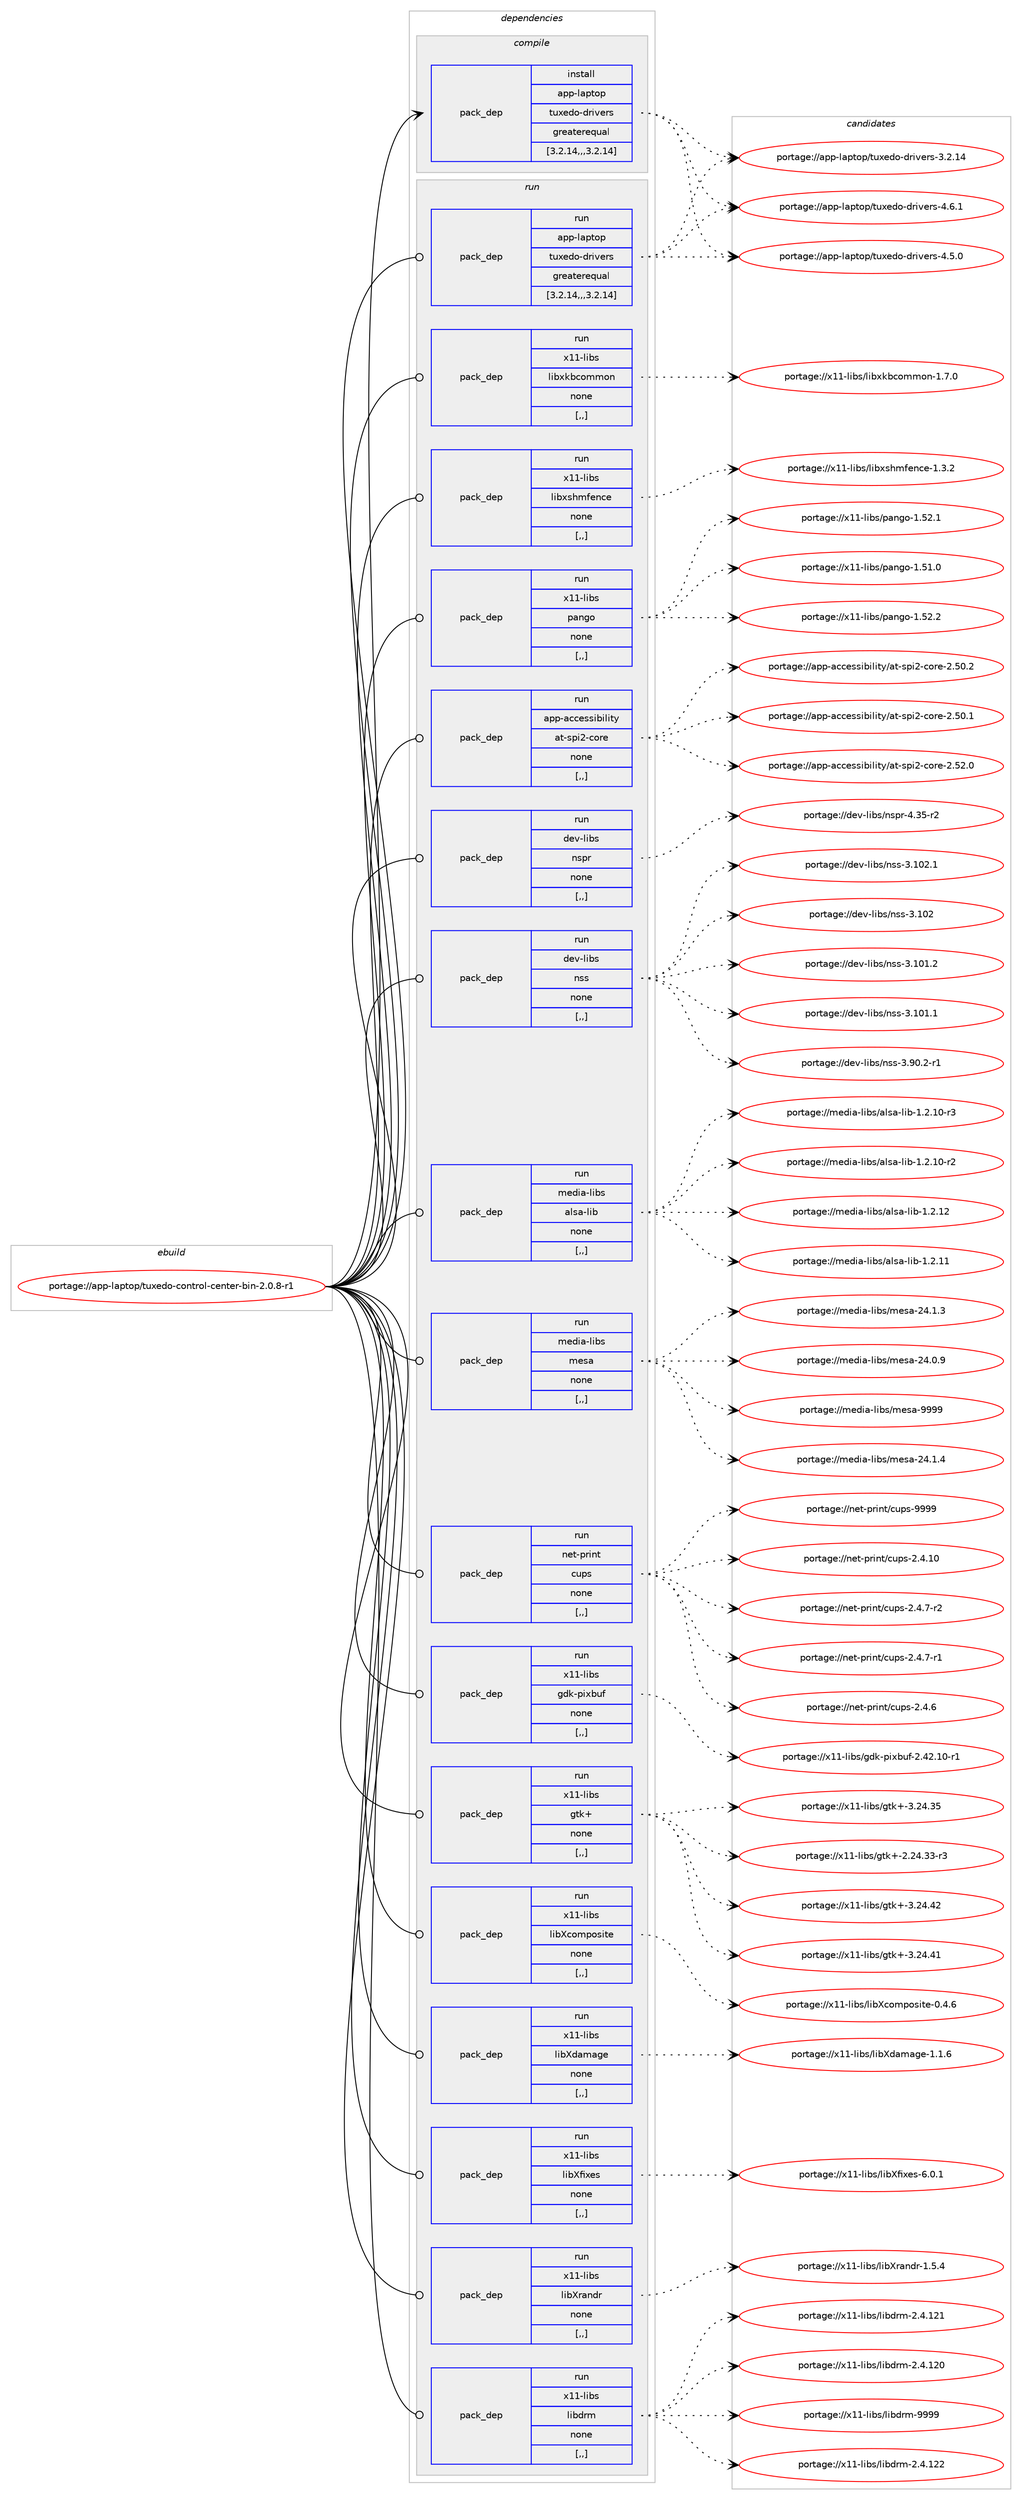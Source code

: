 digraph prolog {

# *************
# Graph options
# *************

newrank=true;
concentrate=true;
compound=true;
graph [rankdir=LR,fontname=Helvetica,fontsize=10,ranksep=1.5];#, ranksep=2.5, nodesep=0.2];
edge  [arrowhead=vee];
node  [fontname=Helvetica,fontsize=10];

# **********
# The ebuild
# **********

subgraph cluster_leftcol {
color=gray;
label=<<i>ebuild</i>>;
id [label="portage://app-laptop/tuxedo-control-center-bin-2.0.8-r1", color=red, width=4, href="../app-laptop/tuxedo-control-center-bin-2.0.8-r1.svg"];
}

# ****************
# The dependencies
# ****************

subgraph cluster_midcol {
color=gray;
label=<<i>dependencies</i>>;
subgraph cluster_compile {
fillcolor="#eeeeee";
style=filled;
label=<<i>compile</i>>;
subgraph pack27361 {
dependency39115 [label=<<TABLE BORDER="0" CELLBORDER="1" CELLSPACING="0" CELLPADDING="4" WIDTH="220"><TR><TD ROWSPAN="6" CELLPADDING="30">pack_dep</TD></TR><TR><TD WIDTH="110">install</TD></TR><TR><TD>app-laptop</TD></TR><TR><TD>tuxedo-drivers</TD></TR><TR><TD>greaterequal</TD></TR><TR><TD>[3.2.14,,,3.2.14]</TD></TR></TABLE>>, shape=none, color=blue];
}
id:e -> dependency39115:w [weight=20,style="solid",arrowhead="vee"];
}
subgraph cluster_compileandrun {
fillcolor="#eeeeee";
style=filled;
label=<<i>compile and run</i>>;
}
subgraph cluster_run {
fillcolor="#eeeeee";
style=filled;
label=<<i>run</i>>;
subgraph pack27362 {
dependency39116 [label=<<TABLE BORDER="0" CELLBORDER="1" CELLSPACING="0" CELLPADDING="4" WIDTH="220"><TR><TD ROWSPAN="6" CELLPADDING="30">pack_dep</TD></TR><TR><TD WIDTH="110">run</TD></TR><TR><TD>app-accessibility</TD></TR><TR><TD>at-spi2-core</TD></TR><TR><TD>none</TD></TR><TR><TD>[,,]</TD></TR></TABLE>>, shape=none, color=blue];
}
id:e -> dependency39116:w [weight=20,style="solid",arrowhead="odot"];
subgraph pack27363 {
dependency39117 [label=<<TABLE BORDER="0" CELLBORDER="1" CELLSPACING="0" CELLPADDING="4" WIDTH="220"><TR><TD ROWSPAN="6" CELLPADDING="30">pack_dep</TD></TR><TR><TD WIDTH="110">run</TD></TR><TR><TD>app-laptop</TD></TR><TR><TD>tuxedo-drivers</TD></TR><TR><TD>greaterequal</TD></TR><TR><TD>[3.2.14,,,3.2.14]</TD></TR></TABLE>>, shape=none, color=blue];
}
id:e -> dependency39117:w [weight=20,style="solid",arrowhead="odot"];
subgraph pack27364 {
dependency39118 [label=<<TABLE BORDER="0" CELLBORDER="1" CELLSPACING="0" CELLPADDING="4" WIDTH="220"><TR><TD ROWSPAN="6" CELLPADDING="30">pack_dep</TD></TR><TR><TD WIDTH="110">run</TD></TR><TR><TD>dev-libs</TD></TR><TR><TD>nspr</TD></TR><TR><TD>none</TD></TR><TR><TD>[,,]</TD></TR></TABLE>>, shape=none, color=blue];
}
id:e -> dependency39118:w [weight=20,style="solid",arrowhead="odot"];
subgraph pack27365 {
dependency39119 [label=<<TABLE BORDER="0" CELLBORDER="1" CELLSPACING="0" CELLPADDING="4" WIDTH="220"><TR><TD ROWSPAN="6" CELLPADDING="30">pack_dep</TD></TR><TR><TD WIDTH="110">run</TD></TR><TR><TD>dev-libs</TD></TR><TR><TD>nss</TD></TR><TR><TD>none</TD></TR><TR><TD>[,,]</TD></TR></TABLE>>, shape=none, color=blue];
}
id:e -> dependency39119:w [weight=20,style="solid",arrowhead="odot"];
subgraph pack27366 {
dependency39120 [label=<<TABLE BORDER="0" CELLBORDER="1" CELLSPACING="0" CELLPADDING="4" WIDTH="220"><TR><TD ROWSPAN="6" CELLPADDING="30">pack_dep</TD></TR><TR><TD WIDTH="110">run</TD></TR><TR><TD>media-libs</TD></TR><TR><TD>alsa-lib</TD></TR><TR><TD>none</TD></TR><TR><TD>[,,]</TD></TR></TABLE>>, shape=none, color=blue];
}
id:e -> dependency39120:w [weight=20,style="solid",arrowhead="odot"];
subgraph pack27367 {
dependency39121 [label=<<TABLE BORDER="0" CELLBORDER="1" CELLSPACING="0" CELLPADDING="4" WIDTH="220"><TR><TD ROWSPAN="6" CELLPADDING="30">pack_dep</TD></TR><TR><TD WIDTH="110">run</TD></TR><TR><TD>media-libs</TD></TR><TR><TD>mesa</TD></TR><TR><TD>none</TD></TR><TR><TD>[,,]</TD></TR></TABLE>>, shape=none, color=blue];
}
id:e -> dependency39121:w [weight=20,style="solid",arrowhead="odot"];
subgraph pack27368 {
dependency39122 [label=<<TABLE BORDER="0" CELLBORDER="1" CELLSPACING="0" CELLPADDING="4" WIDTH="220"><TR><TD ROWSPAN="6" CELLPADDING="30">pack_dep</TD></TR><TR><TD WIDTH="110">run</TD></TR><TR><TD>net-print</TD></TR><TR><TD>cups</TD></TR><TR><TD>none</TD></TR><TR><TD>[,,]</TD></TR></TABLE>>, shape=none, color=blue];
}
id:e -> dependency39122:w [weight=20,style="solid",arrowhead="odot"];
subgraph pack27369 {
dependency39123 [label=<<TABLE BORDER="0" CELLBORDER="1" CELLSPACING="0" CELLPADDING="4" WIDTH="220"><TR><TD ROWSPAN="6" CELLPADDING="30">pack_dep</TD></TR><TR><TD WIDTH="110">run</TD></TR><TR><TD>x11-libs</TD></TR><TR><TD>gdk-pixbuf</TD></TR><TR><TD>none</TD></TR><TR><TD>[,,]</TD></TR></TABLE>>, shape=none, color=blue];
}
id:e -> dependency39123:w [weight=20,style="solid",arrowhead="odot"];
subgraph pack27370 {
dependency39124 [label=<<TABLE BORDER="0" CELLBORDER="1" CELLSPACING="0" CELLPADDING="4" WIDTH="220"><TR><TD ROWSPAN="6" CELLPADDING="30">pack_dep</TD></TR><TR><TD WIDTH="110">run</TD></TR><TR><TD>x11-libs</TD></TR><TR><TD>gtk+</TD></TR><TR><TD>none</TD></TR><TR><TD>[,,]</TD></TR></TABLE>>, shape=none, color=blue];
}
id:e -> dependency39124:w [weight=20,style="solid",arrowhead="odot"];
subgraph pack27371 {
dependency39125 [label=<<TABLE BORDER="0" CELLBORDER="1" CELLSPACING="0" CELLPADDING="4" WIDTH="220"><TR><TD ROWSPAN="6" CELLPADDING="30">pack_dep</TD></TR><TR><TD WIDTH="110">run</TD></TR><TR><TD>x11-libs</TD></TR><TR><TD>libXcomposite</TD></TR><TR><TD>none</TD></TR><TR><TD>[,,]</TD></TR></TABLE>>, shape=none, color=blue];
}
id:e -> dependency39125:w [weight=20,style="solid",arrowhead="odot"];
subgraph pack27372 {
dependency39126 [label=<<TABLE BORDER="0" CELLBORDER="1" CELLSPACING="0" CELLPADDING="4" WIDTH="220"><TR><TD ROWSPAN="6" CELLPADDING="30">pack_dep</TD></TR><TR><TD WIDTH="110">run</TD></TR><TR><TD>x11-libs</TD></TR><TR><TD>libXdamage</TD></TR><TR><TD>none</TD></TR><TR><TD>[,,]</TD></TR></TABLE>>, shape=none, color=blue];
}
id:e -> dependency39126:w [weight=20,style="solid",arrowhead="odot"];
subgraph pack27373 {
dependency39127 [label=<<TABLE BORDER="0" CELLBORDER="1" CELLSPACING="0" CELLPADDING="4" WIDTH="220"><TR><TD ROWSPAN="6" CELLPADDING="30">pack_dep</TD></TR><TR><TD WIDTH="110">run</TD></TR><TR><TD>x11-libs</TD></TR><TR><TD>libXfixes</TD></TR><TR><TD>none</TD></TR><TR><TD>[,,]</TD></TR></TABLE>>, shape=none, color=blue];
}
id:e -> dependency39127:w [weight=20,style="solid",arrowhead="odot"];
subgraph pack27374 {
dependency39128 [label=<<TABLE BORDER="0" CELLBORDER="1" CELLSPACING="0" CELLPADDING="4" WIDTH="220"><TR><TD ROWSPAN="6" CELLPADDING="30">pack_dep</TD></TR><TR><TD WIDTH="110">run</TD></TR><TR><TD>x11-libs</TD></TR><TR><TD>libXrandr</TD></TR><TR><TD>none</TD></TR><TR><TD>[,,]</TD></TR></TABLE>>, shape=none, color=blue];
}
id:e -> dependency39128:w [weight=20,style="solid",arrowhead="odot"];
subgraph pack27375 {
dependency39129 [label=<<TABLE BORDER="0" CELLBORDER="1" CELLSPACING="0" CELLPADDING="4" WIDTH="220"><TR><TD ROWSPAN="6" CELLPADDING="30">pack_dep</TD></TR><TR><TD WIDTH="110">run</TD></TR><TR><TD>x11-libs</TD></TR><TR><TD>libdrm</TD></TR><TR><TD>none</TD></TR><TR><TD>[,,]</TD></TR></TABLE>>, shape=none, color=blue];
}
id:e -> dependency39129:w [weight=20,style="solid",arrowhead="odot"];
subgraph pack27376 {
dependency39130 [label=<<TABLE BORDER="0" CELLBORDER="1" CELLSPACING="0" CELLPADDING="4" WIDTH="220"><TR><TD ROWSPAN="6" CELLPADDING="30">pack_dep</TD></TR><TR><TD WIDTH="110">run</TD></TR><TR><TD>x11-libs</TD></TR><TR><TD>libxkbcommon</TD></TR><TR><TD>none</TD></TR><TR><TD>[,,]</TD></TR></TABLE>>, shape=none, color=blue];
}
id:e -> dependency39130:w [weight=20,style="solid",arrowhead="odot"];
subgraph pack27377 {
dependency39131 [label=<<TABLE BORDER="0" CELLBORDER="1" CELLSPACING="0" CELLPADDING="4" WIDTH="220"><TR><TD ROWSPAN="6" CELLPADDING="30">pack_dep</TD></TR><TR><TD WIDTH="110">run</TD></TR><TR><TD>x11-libs</TD></TR><TR><TD>libxshmfence</TD></TR><TR><TD>none</TD></TR><TR><TD>[,,]</TD></TR></TABLE>>, shape=none, color=blue];
}
id:e -> dependency39131:w [weight=20,style="solid",arrowhead="odot"];
subgraph pack27378 {
dependency39132 [label=<<TABLE BORDER="0" CELLBORDER="1" CELLSPACING="0" CELLPADDING="4" WIDTH="220"><TR><TD ROWSPAN="6" CELLPADDING="30">pack_dep</TD></TR><TR><TD WIDTH="110">run</TD></TR><TR><TD>x11-libs</TD></TR><TR><TD>pango</TD></TR><TR><TD>none</TD></TR><TR><TD>[,,]</TD></TR></TABLE>>, shape=none, color=blue];
}
id:e -> dependency39132:w [weight=20,style="solid",arrowhead="odot"];
}
}

# **************
# The candidates
# **************

subgraph cluster_choices {
rank=same;
color=gray;
label=<<i>candidates</i>>;

subgraph choice27361 {
color=black;
nodesep=1;
choice9711211245108971121161111124711611712010110011145100114105118101114115455246544649 [label="portage://app-laptop/tuxedo-drivers-4.6.1", color=red, width=4,href="../app-laptop/tuxedo-drivers-4.6.1.svg"];
choice9711211245108971121161111124711611712010110011145100114105118101114115455246534648 [label="portage://app-laptop/tuxedo-drivers-4.5.0", color=red, width=4,href="../app-laptop/tuxedo-drivers-4.5.0.svg"];
choice971121124510897112116111112471161171201011001114510011410511810111411545514650464952 [label="portage://app-laptop/tuxedo-drivers-3.2.14", color=red, width=4,href="../app-laptop/tuxedo-drivers-3.2.14.svg"];
dependency39115:e -> choice9711211245108971121161111124711611712010110011145100114105118101114115455246544649:w [style=dotted,weight="100"];
dependency39115:e -> choice9711211245108971121161111124711611712010110011145100114105118101114115455246534648:w [style=dotted,weight="100"];
dependency39115:e -> choice971121124510897112116111112471161171201011001114510011410511810111411545514650464952:w [style=dotted,weight="100"];
}
subgraph choice27362 {
color=black;
nodesep=1;
choice97112112459799991011151151059810510810511612147971164511511210550459911111410145504653504648 [label="portage://app-accessibility/at-spi2-core-2.52.0", color=red, width=4,href="../app-accessibility/at-spi2-core-2.52.0.svg"];
choice97112112459799991011151151059810510810511612147971164511511210550459911111410145504653484650 [label="portage://app-accessibility/at-spi2-core-2.50.2", color=red, width=4,href="../app-accessibility/at-spi2-core-2.50.2.svg"];
choice97112112459799991011151151059810510810511612147971164511511210550459911111410145504653484649 [label="portage://app-accessibility/at-spi2-core-2.50.1", color=red, width=4,href="../app-accessibility/at-spi2-core-2.50.1.svg"];
dependency39116:e -> choice97112112459799991011151151059810510810511612147971164511511210550459911111410145504653504648:w [style=dotted,weight="100"];
dependency39116:e -> choice97112112459799991011151151059810510810511612147971164511511210550459911111410145504653484650:w [style=dotted,weight="100"];
dependency39116:e -> choice97112112459799991011151151059810510810511612147971164511511210550459911111410145504653484649:w [style=dotted,weight="100"];
}
subgraph choice27363 {
color=black;
nodesep=1;
choice9711211245108971121161111124711611712010110011145100114105118101114115455246544649 [label="portage://app-laptop/tuxedo-drivers-4.6.1", color=red, width=4,href="../app-laptop/tuxedo-drivers-4.6.1.svg"];
choice9711211245108971121161111124711611712010110011145100114105118101114115455246534648 [label="portage://app-laptop/tuxedo-drivers-4.5.0", color=red, width=4,href="../app-laptop/tuxedo-drivers-4.5.0.svg"];
choice971121124510897112116111112471161171201011001114510011410511810111411545514650464952 [label="portage://app-laptop/tuxedo-drivers-3.2.14", color=red, width=4,href="../app-laptop/tuxedo-drivers-3.2.14.svg"];
dependency39117:e -> choice9711211245108971121161111124711611712010110011145100114105118101114115455246544649:w [style=dotted,weight="100"];
dependency39117:e -> choice9711211245108971121161111124711611712010110011145100114105118101114115455246534648:w [style=dotted,weight="100"];
dependency39117:e -> choice971121124510897112116111112471161171201011001114510011410511810111411545514650464952:w [style=dotted,weight="100"];
}
subgraph choice27364 {
color=black;
nodesep=1;
choice10010111845108105981154711011511211445524651534511450 [label="portage://dev-libs/nspr-4.35-r2", color=red, width=4,href="../dev-libs/nspr-4.35-r2.svg"];
dependency39118:e -> choice10010111845108105981154711011511211445524651534511450:w [style=dotted,weight="100"];
}
subgraph choice27365 {
color=black;
nodesep=1;
choice1001011184510810598115471101151154551464948504649 [label="portage://dev-libs/nss-3.102.1", color=red, width=4,href="../dev-libs/nss-3.102.1.svg"];
choice100101118451081059811547110115115455146494850 [label="portage://dev-libs/nss-3.102", color=red, width=4,href="../dev-libs/nss-3.102.svg"];
choice1001011184510810598115471101151154551464948494650 [label="portage://dev-libs/nss-3.101.2", color=red, width=4,href="../dev-libs/nss-3.101.2.svg"];
choice1001011184510810598115471101151154551464948494649 [label="portage://dev-libs/nss-3.101.1", color=red, width=4,href="../dev-libs/nss-3.101.1.svg"];
choice100101118451081059811547110115115455146574846504511449 [label="portage://dev-libs/nss-3.90.2-r1", color=red, width=4,href="../dev-libs/nss-3.90.2-r1.svg"];
dependency39119:e -> choice1001011184510810598115471101151154551464948504649:w [style=dotted,weight="100"];
dependency39119:e -> choice100101118451081059811547110115115455146494850:w [style=dotted,weight="100"];
dependency39119:e -> choice1001011184510810598115471101151154551464948494650:w [style=dotted,weight="100"];
dependency39119:e -> choice1001011184510810598115471101151154551464948494649:w [style=dotted,weight="100"];
dependency39119:e -> choice100101118451081059811547110115115455146574846504511449:w [style=dotted,weight="100"];
}
subgraph choice27366 {
color=black;
nodesep=1;
choice109101100105974510810598115479710811597451081059845494650464950 [label="portage://media-libs/alsa-lib-1.2.12", color=red, width=4,href="../media-libs/alsa-lib-1.2.12.svg"];
choice109101100105974510810598115479710811597451081059845494650464949 [label="portage://media-libs/alsa-lib-1.2.11", color=red, width=4,href="../media-libs/alsa-lib-1.2.11.svg"];
choice1091011001059745108105981154797108115974510810598454946504649484511451 [label="portage://media-libs/alsa-lib-1.2.10-r3", color=red, width=4,href="../media-libs/alsa-lib-1.2.10-r3.svg"];
choice1091011001059745108105981154797108115974510810598454946504649484511450 [label="portage://media-libs/alsa-lib-1.2.10-r2", color=red, width=4,href="../media-libs/alsa-lib-1.2.10-r2.svg"];
dependency39120:e -> choice109101100105974510810598115479710811597451081059845494650464950:w [style=dotted,weight="100"];
dependency39120:e -> choice109101100105974510810598115479710811597451081059845494650464949:w [style=dotted,weight="100"];
dependency39120:e -> choice1091011001059745108105981154797108115974510810598454946504649484511451:w [style=dotted,weight="100"];
dependency39120:e -> choice1091011001059745108105981154797108115974510810598454946504649484511450:w [style=dotted,weight="100"];
}
subgraph choice27367 {
color=black;
nodesep=1;
choice10910110010597451081059811547109101115974557575757 [label="portage://media-libs/mesa-9999", color=red, width=4,href="../media-libs/mesa-9999.svg"];
choice109101100105974510810598115471091011159745505246494652 [label="portage://media-libs/mesa-24.1.4", color=red, width=4,href="../media-libs/mesa-24.1.4.svg"];
choice109101100105974510810598115471091011159745505246494651 [label="portage://media-libs/mesa-24.1.3", color=red, width=4,href="../media-libs/mesa-24.1.3.svg"];
choice109101100105974510810598115471091011159745505246484657 [label="portage://media-libs/mesa-24.0.9", color=red, width=4,href="../media-libs/mesa-24.0.9.svg"];
dependency39121:e -> choice10910110010597451081059811547109101115974557575757:w [style=dotted,weight="100"];
dependency39121:e -> choice109101100105974510810598115471091011159745505246494652:w [style=dotted,weight="100"];
dependency39121:e -> choice109101100105974510810598115471091011159745505246494651:w [style=dotted,weight="100"];
dependency39121:e -> choice109101100105974510810598115471091011159745505246484657:w [style=dotted,weight="100"];
}
subgraph choice27368 {
color=black;
nodesep=1;
choice1101011164511211410511011647991171121154557575757 [label="portage://net-print/cups-9999", color=red, width=4,href="../net-print/cups-9999.svg"];
choice11010111645112114105110116479911711211545504652464948 [label="portage://net-print/cups-2.4.10", color=red, width=4,href="../net-print/cups-2.4.10.svg"];
choice1101011164511211410511011647991171121154550465246554511450 [label="portage://net-print/cups-2.4.7-r2", color=red, width=4,href="../net-print/cups-2.4.7-r2.svg"];
choice1101011164511211410511011647991171121154550465246554511449 [label="portage://net-print/cups-2.4.7-r1", color=red, width=4,href="../net-print/cups-2.4.7-r1.svg"];
choice110101116451121141051101164799117112115455046524654 [label="portage://net-print/cups-2.4.6", color=red, width=4,href="../net-print/cups-2.4.6.svg"];
dependency39122:e -> choice1101011164511211410511011647991171121154557575757:w [style=dotted,weight="100"];
dependency39122:e -> choice11010111645112114105110116479911711211545504652464948:w [style=dotted,weight="100"];
dependency39122:e -> choice1101011164511211410511011647991171121154550465246554511450:w [style=dotted,weight="100"];
dependency39122:e -> choice1101011164511211410511011647991171121154550465246554511449:w [style=dotted,weight="100"];
dependency39122:e -> choice110101116451121141051101164799117112115455046524654:w [style=dotted,weight="100"];
}
subgraph choice27369 {
color=black;
nodesep=1;
choice1204949451081059811547103100107451121051209811710245504652504649484511449 [label="portage://x11-libs/gdk-pixbuf-2.42.10-r1", color=red, width=4,href="../x11-libs/gdk-pixbuf-2.42.10-r1.svg"];
dependency39123:e -> choice1204949451081059811547103100107451121051209811710245504652504649484511449:w [style=dotted,weight="100"];
}
subgraph choice27370 {
color=black;
nodesep=1;
choice1204949451081059811547103116107434551465052465250 [label="portage://x11-libs/gtk+-3.24.42", color=red, width=4,href="../x11-libs/gtk+-3.24.42.svg"];
choice1204949451081059811547103116107434551465052465249 [label="portage://x11-libs/gtk+-3.24.41", color=red, width=4,href="../x11-libs/gtk+-3.24.41.svg"];
choice1204949451081059811547103116107434551465052465153 [label="portage://x11-libs/gtk+-3.24.35", color=red, width=4,href="../x11-libs/gtk+-3.24.35.svg"];
choice12049494510810598115471031161074345504650524651514511451 [label="portage://x11-libs/gtk+-2.24.33-r3", color=red, width=4,href="../x11-libs/gtk+-2.24.33-r3.svg"];
dependency39124:e -> choice1204949451081059811547103116107434551465052465250:w [style=dotted,weight="100"];
dependency39124:e -> choice1204949451081059811547103116107434551465052465249:w [style=dotted,weight="100"];
dependency39124:e -> choice1204949451081059811547103116107434551465052465153:w [style=dotted,weight="100"];
dependency39124:e -> choice12049494510810598115471031161074345504650524651514511451:w [style=dotted,weight="100"];
}
subgraph choice27371 {
color=black;
nodesep=1;
choice1204949451081059811547108105988899111109112111115105116101454846524654 [label="portage://x11-libs/libXcomposite-0.4.6", color=red, width=4,href="../x11-libs/libXcomposite-0.4.6.svg"];
dependency39125:e -> choice1204949451081059811547108105988899111109112111115105116101454846524654:w [style=dotted,weight="100"];
}
subgraph choice27372 {
color=black;
nodesep=1;
choice120494945108105981154710810598881009710997103101454946494654 [label="portage://x11-libs/libXdamage-1.1.6", color=red, width=4,href="../x11-libs/libXdamage-1.1.6.svg"];
dependency39126:e -> choice120494945108105981154710810598881009710997103101454946494654:w [style=dotted,weight="100"];
}
subgraph choice27373 {
color=black;
nodesep=1;
choice12049494510810598115471081059888102105120101115455446484649 [label="portage://x11-libs/libXfixes-6.0.1", color=red, width=4,href="../x11-libs/libXfixes-6.0.1.svg"];
dependency39127:e -> choice12049494510810598115471081059888102105120101115455446484649:w [style=dotted,weight="100"];
}
subgraph choice27374 {
color=black;
nodesep=1;
choice1204949451081059811547108105988811497110100114454946534652 [label="portage://x11-libs/libXrandr-1.5.4", color=red, width=4,href="../x11-libs/libXrandr-1.5.4.svg"];
dependency39128:e -> choice1204949451081059811547108105988811497110100114454946534652:w [style=dotted,weight="100"];
}
subgraph choice27375 {
color=black;
nodesep=1;
choice1204949451081059811547108105981001141094557575757 [label="portage://x11-libs/libdrm-9999", color=red, width=4,href="../x11-libs/libdrm-9999.svg"];
choice1204949451081059811547108105981001141094550465246495050 [label="portage://x11-libs/libdrm-2.4.122", color=red, width=4,href="../x11-libs/libdrm-2.4.122.svg"];
choice1204949451081059811547108105981001141094550465246495049 [label="portage://x11-libs/libdrm-2.4.121", color=red, width=4,href="../x11-libs/libdrm-2.4.121.svg"];
choice1204949451081059811547108105981001141094550465246495048 [label="portage://x11-libs/libdrm-2.4.120", color=red, width=4,href="../x11-libs/libdrm-2.4.120.svg"];
dependency39129:e -> choice1204949451081059811547108105981001141094557575757:w [style=dotted,weight="100"];
dependency39129:e -> choice1204949451081059811547108105981001141094550465246495050:w [style=dotted,weight="100"];
dependency39129:e -> choice1204949451081059811547108105981001141094550465246495049:w [style=dotted,weight="100"];
dependency39129:e -> choice1204949451081059811547108105981001141094550465246495048:w [style=dotted,weight="100"];
}
subgraph choice27376 {
color=black;
nodesep=1;
choice1204949451081059811547108105981201079899111109109111110454946554648 [label="portage://x11-libs/libxkbcommon-1.7.0", color=red, width=4,href="../x11-libs/libxkbcommon-1.7.0.svg"];
dependency39130:e -> choice1204949451081059811547108105981201079899111109109111110454946554648:w [style=dotted,weight="100"];
}
subgraph choice27377 {
color=black;
nodesep=1;
choice12049494510810598115471081059812011510410910210111099101454946514650 [label="portage://x11-libs/libxshmfence-1.3.2", color=red, width=4,href="../x11-libs/libxshmfence-1.3.2.svg"];
dependency39131:e -> choice12049494510810598115471081059812011510410910210111099101454946514650:w [style=dotted,weight="100"];
}
subgraph choice27378 {
color=black;
nodesep=1;
choice12049494510810598115471129711010311145494653504650 [label="portage://x11-libs/pango-1.52.2", color=red, width=4,href="../x11-libs/pango-1.52.2.svg"];
choice12049494510810598115471129711010311145494653504649 [label="portage://x11-libs/pango-1.52.1", color=red, width=4,href="../x11-libs/pango-1.52.1.svg"];
choice12049494510810598115471129711010311145494653494648 [label="portage://x11-libs/pango-1.51.0", color=red, width=4,href="../x11-libs/pango-1.51.0.svg"];
dependency39132:e -> choice12049494510810598115471129711010311145494653504650:w [style=dotted,weight="100"];
dependency39132:e -> choice12049494510810598115471129711010311145494653504649:w [style=dotted,weight="100"];
dependency39132:e -> choice12049494510810598115471129711010311145494653494648:w [style=dotted,weight="100"];
}
}

}

